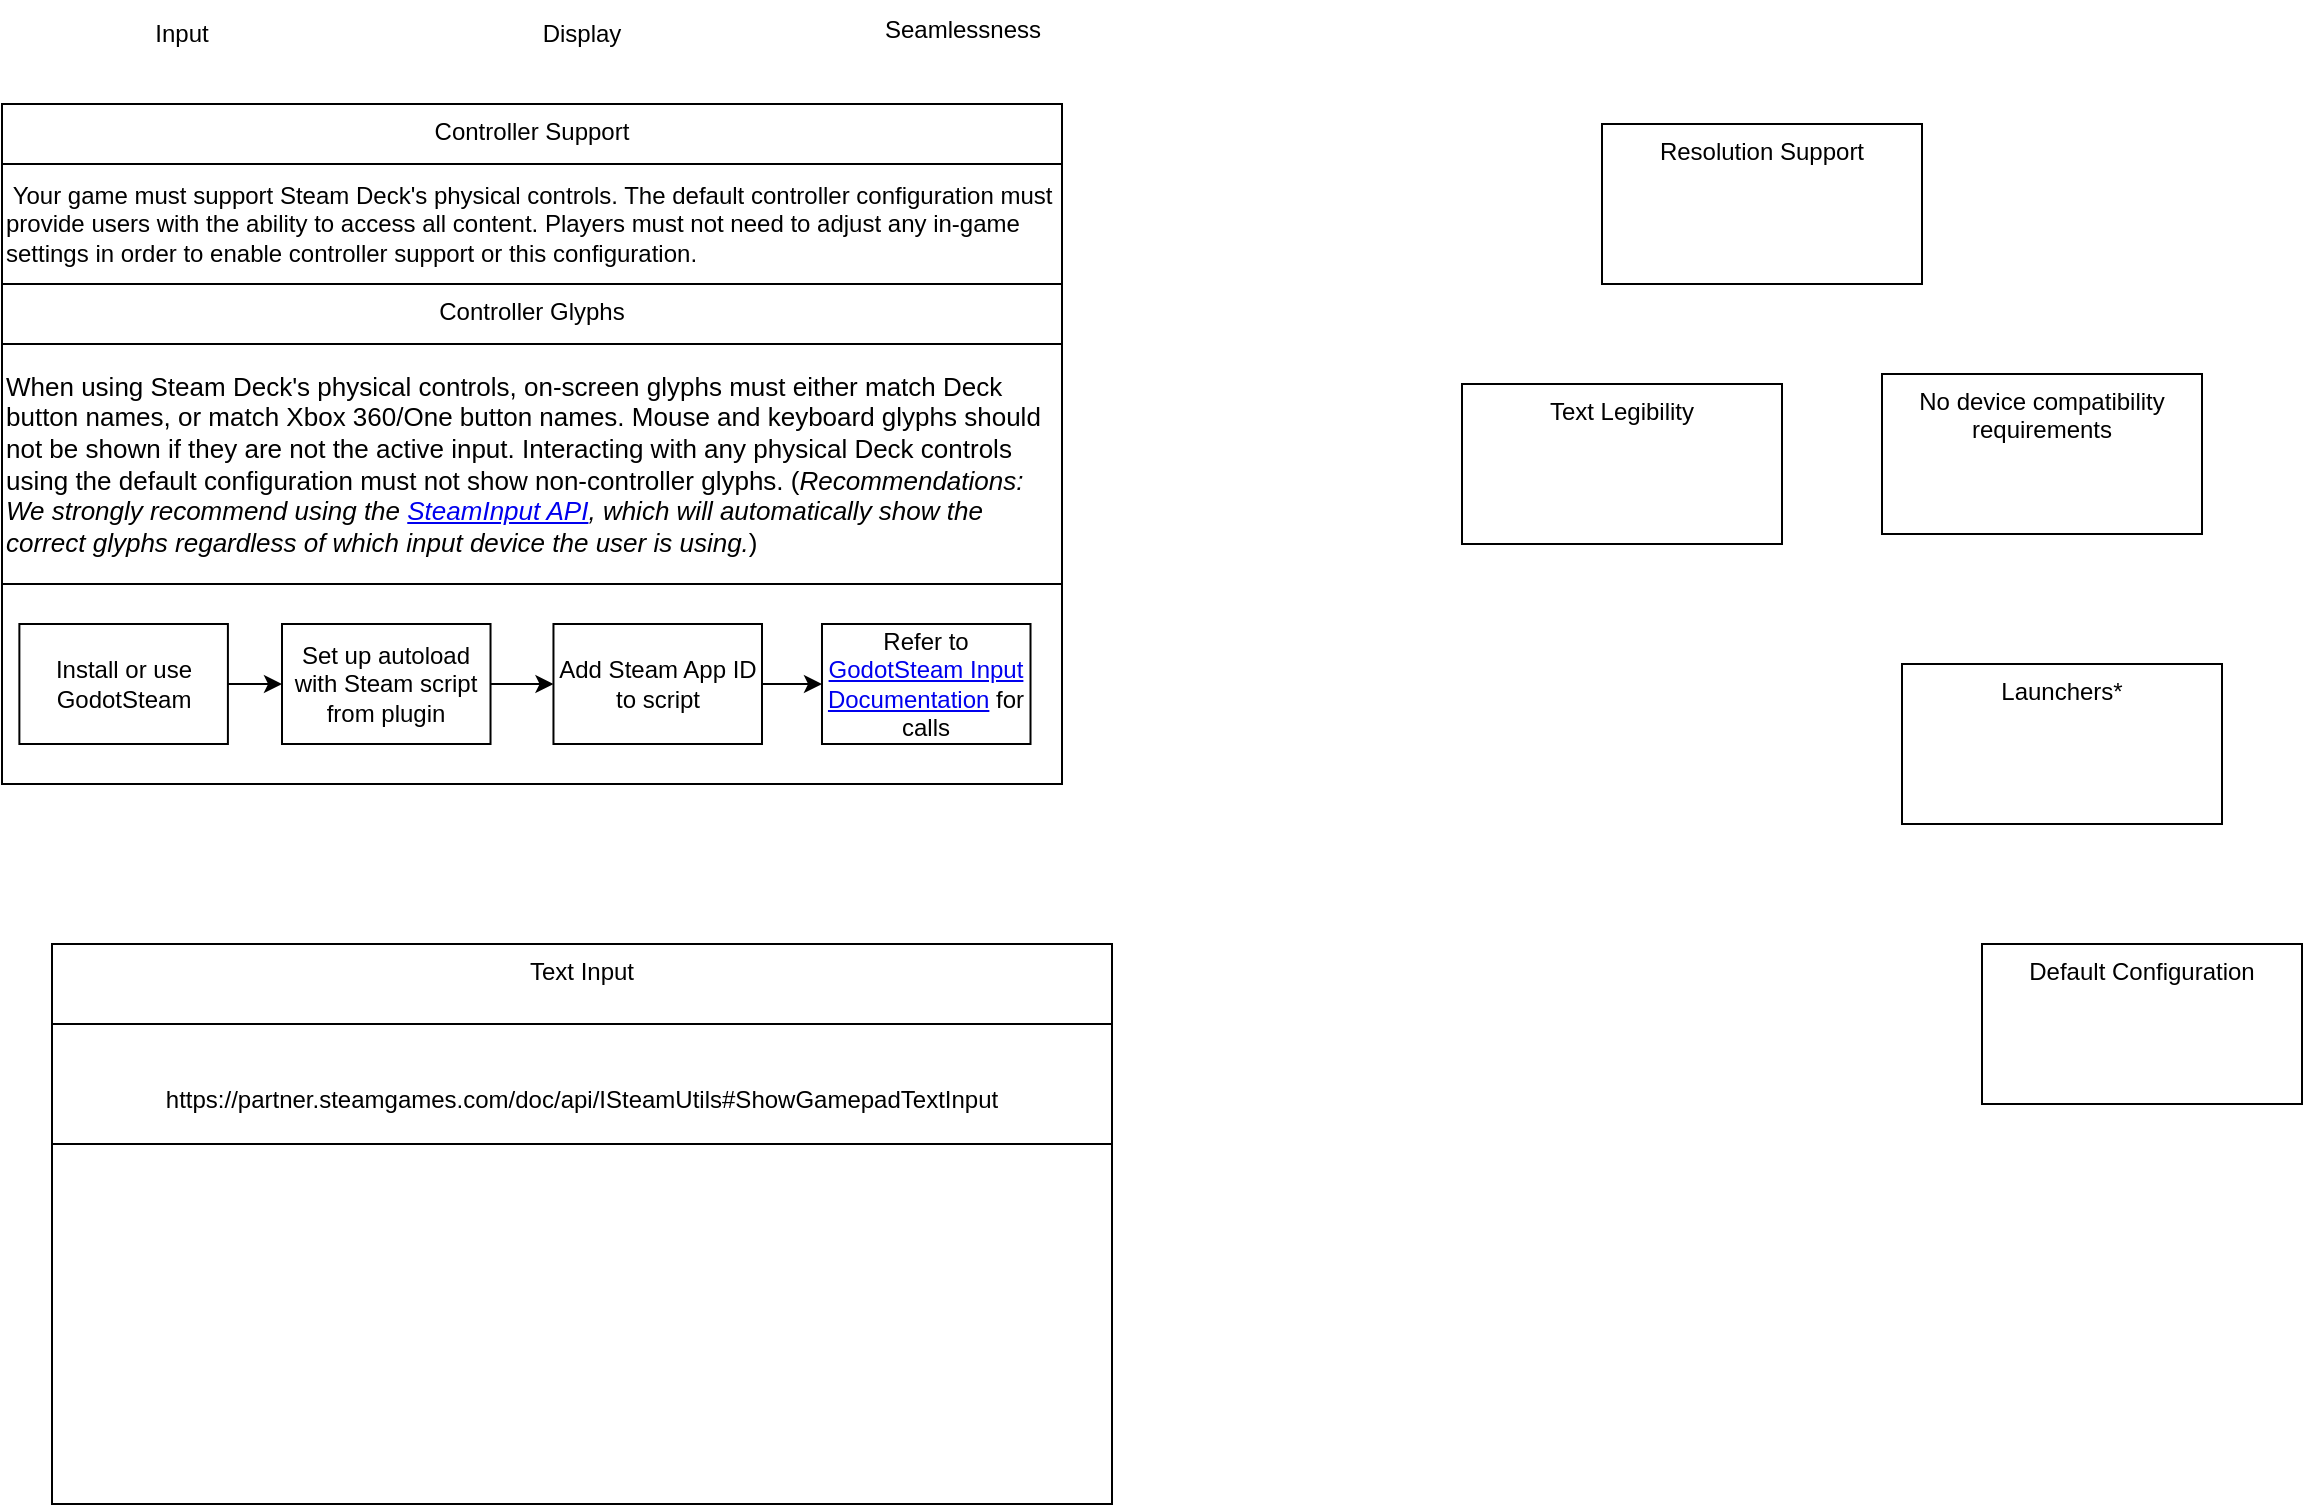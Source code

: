 <mxfile version="22.1.7" type="github">
  <diagram id="k-BuP4soah1h3poQQQ5J" name="SteamworksSDK Checklist">
    <mxGraphModel dx="1434" dy="774" grid="1" gridSize="10" guides="1" tooltips="1" connect="1" arrows="1" fold="1" page="1" pageScale="1" pageWidth="850" pageHeight="1100" math="0" shadow="0">
      <root>
        <mxCell id="0" />
        <mxCell id="1" parent="0" />
        <mxCell id="pC0vIboM5VZAy-pBozo2-2" value="Controller Glyphs" style="rounded=0;whiteSpace=wrap;html=1;verticalAlign=top;container=1;recursiveResize=0;" parent="1" vertex="1">
          <mxGeometry x="70" y="220" width="530" height="250" as="geometry">
            <mxRectangle x="70" y="220" width="140" height="30" as="alternateBounds" />
          </mxGeometry>
        </mxCell>
        <mxCell id="pC0vIboM5VZAy-pBozo2-18" value="" style="edgeStyle=orthogonalEdgeStyle;rounded=0;orthogonalLoop=1;jettySize=auto;html=1;" parent="pC0vIboM5VZAy-pBozo2-2" source="pC0vIboM5VZAy-pBozo2-16" target="pC0vIboM5VZAy-pBozo2-17" edge="1">
          <mxGeometry relative="1" as="geometry" />
        </mxCell>
        <mxCell id="pC0vIboM5VZAy-pBozo2-16" value="Install or use GodotSteam" style="rounded=0;whiteSpace=wrap;html=1;" parent="pC0vIboM5VZAy-pBozo2-2" vertex="1">
          <mxGeometry x="8.689" y="170" width="104.262" height="60" as="geometry" />
        </mxCell>
        <mxCell id="pC0vIboM5VZAy-pBozo2-20" value="" style="edgeStyle=orthogonalEdgeStyle;rounded=0;orthogonalLoop=1;jettySize=auto;html=1;" parent="pC0vIboM5VZAy-pBozo2-2" source="pC0vIboM5VZAy-pBozo2-17" target="pC0vIboM5VZAy-pBozo2-19" edge="1">
          <mxGeometry relative="1" as="geometry" />
        </mxCell>
        <mxCell id="pC0vIboM5VZAy-pBozo2-17" value="Set up autoload with Steam script from plugin" style="whiteSpace=wrap;html=1;rounded=0;" parent="pC0vIboM5VZAy-pBozo2-2" vertex="1">
          <mxGeometry x="139.998" y="170" width="104.262" height="60" as="geometry" />
        </mxCell>
        <mxCell id="pC0vIboM5VZAy-pBozo2-22" value="" style="edgeStyle=orthogonalEdgeStyle;rounded=0;orthogonalLoop=1;jettySize=auto;html=1;" parent="pC0vIboM5VZAy-pBozo2-2" source="pC0vIboM5VZAy-pBozo2-19" target="pC0vIboM5VZAy-pBozo2-21" edge="1">
          <mxGeometry relative="1" as="geometry" />
        </mxCell>
        <mxCell id="pC0vIboM5VZAy-pBozo2-19" value="Add Steam App ID to script" style="whiteSpace=wrap;html=1;rounded=0;" parent="pC0vIboM5VZAy-pBozo2-2" vertex="1">
          <mxGeometry x="275.737" y="170" width="104.262" height="60" as="geometry" />
        </mxCell>
        <mxCell id="pC0vIboM5VZAy-pBozo2-21" value="Refer to &lt;a href=&quot;https://godotsteam.com/classes/input/&quot;&gt;GodotSteam Input Documentation&lt;/a&gt; for calls" style="whiteSpace=wrap;html=1;rounded=0;" parent="pC0vIboM5VZAy-pBozo2-2" vertex="1">
          <mxGeometry x="409.997" y="170" width="104.262" height="60" as="geometry" />
        </mxCell>
        <mxCell id="pC0vIboM5VZAy-pBozo2-15" value="&lt;p style=&quot;font-size: 13px;&quot;&gt;When using Steam Deck&#39;s physical controls, on-screen glyphs must either match Deck button names, or match Xbox 360/One button names. Mouse and keyboard glyphs should not be shown if they are not the active input. Interacting with any physical Deck controls using the default configuration must not show non-controller glyphs. (&lt;i style=&quot;font-family: &amp;quot;Motiva Sans&amp;quot;, sans-serif;&quot;&gt;Recommendations: We strongly recommend using the&amp;nbsp;&lt;a style=&quot;border: 0px; margin: 0px; padding: 0px;&quot; rel=&quot;noreferrer&quot; target=&quot;_blank&quot; href=&quot;https://partner.steamgames.com/doc/api/isteaminput&quot;&gt;SteamInput API&lt;/a&gt;, which will automatically show the correct glyphs regardless of which input device the user is using.&lt;/i&gt;&lt;span style=&quot;font-family: &amp;quot;Motiva Sans&amp;quot;, sans-serif;&quot;&gt;)&lt;/span&gt;&lt;/p&gt;" style="rounded=0;whiteSpace=wrap;html=1;align=left;recursiveResize=0;" parent="pC0vIboM5VZAy-pBozo2-2" vertex="1">
          <mxGeometry y="30" width="530" height="120" as="geometry" />
        </mxCell>
        <mxCell id="pC0vIboM5VZAy-pBozo2-3" value="Text Input" style="rounded=0;whiteSpace=wrap;html=1;verticalAlign=top;container=1;" parent="1" vertex="1">
          <mxGeometry x="95" y="550" width="530" height="280" as="geometry" />
        </mxCell>
        <mxCell id="pAkYzeAB4W399V6Kurm9-1" value="&lt;div&gt;&lt;br&gt;&lt;/div&gt;&lt;div&gt;https://partner.steamgames.com/doc/api/ISteamUtils#ShowGamepadTextInput&lt;/div&gt;" style="rounded=0;whiteSpace=wrap;html=1;" vertex="1" parent="pC0vIboM5VZAy-pBozo2-3">
          <mxGeometry y="40" width="530" height="60" as="geometry" />
        </mxCell>
        <mxCell id="pC0vIboM5VZAy-pBozo2-4" value="Resolution Support" style="rounded=0;whiteSpace=wrap;html=1;verticalAlign=top;container=1;" parent="1" vertex="1">
          <mxGeometry x="870" y="140" width="160" height="80" as="geometry" />
        </mxCell>
        <mxCell id="pC0vIboM5VZAy-pBozo2-5" value="Default Configuration" style="rounded=0;whiteSpace=wrap;html=1;verticalAlign=top;container=1;" parent="1" vertex="1">
          <mxGeometry x="1060" y="550" width="160" height="80" as="geometry" />
        </mxCell>
        <mxCell id="pC0vIboM5VZAy-pBozo2-6" value="Text Legibility" style="rounded=0;whiteSpace=wrap;html=1;verticalAlign=top;container=1;" parent="1" vertex="1">
          <mxGeometry x="800" y="270" width="160" height="80" as="geometry" />
        </mxCell>
        <mxCell id="pC0vIboM5VZAy-pBozo2-7" value="No device compatibility requirements" style="rounded=0;whiteSpace=wrap;html=1;verticalAlign=top;container=1;" parent="1" vertex="1">
          <mxGeometry x="1010" y="265" width="160" height="80" as="geometry" />
        </mxCell>
        <mxCell id="pC0vIboM5VZAy-pBozo2-8" value="Launchers*" style="rounded=0;whiteSpace=wrap;html=1;verticalAlign=top;container=1;" parent="1" vertex="1">
          <mxGeometry x="1020" y="410" width="160" height="80" as="geometry" />
        </mxCell>
        <mxCell id="pC0vIboM5VZAy-pBozo2-9" value="Input" style="text;html=1;strokeColor=none;fillColor=none;align=center;verticalAlign=middle;whiteSpace=wrap;rounded=0;" parent="1" vertex="1">
          <mxGeometry x="130" y="80" width="60" height="30" as="geometry" />
        </mxCell>
        <mxCell id="pC0vIboM5VZAy-pBozo2-10" value="Display" style="text;html=1;strokeColor=none;fillColor=none;align=center;verticalAlign=middle;whiteSpace=wrap;rounded=0;" parent="1" vertex="1">
          <mxGeometry x="330" y="80" width="60" height="30" as="geometry" />
        </mxCell>
        <mxCell id="pC0vIboM5VZAy-pBozo2-12" value="Seamlessness" style="text;html=1;align=center;verticalAlign=middle;resizable=0;points=[];autosize=1;strokeColor=none;fillColor=none;" parent="1" vertex="1">
          <mxGeometry x="500" y="78" width="100" height="30" as="geometry" />
        </mxCell>
        <mxCell id="pC0vIboM5VZAy-pBozo2-1" value="Controller Support" style="rounded=0;whiteSpace=wrap;html=1;container=1;verticalAlign=top;recursiveResize=0;" parent="1" vertex="1">
          <mxGeometry x="70" y="130" width="530" height="90" as="geometry">
            <mxRectangle x="70" y="130" width="530" height="30" as="alternateBounds" />
          </mxGeometry>
        </mxCell>
        <mxCell id="pC0vIboM5VZAy-pBozo2-13" value="&amp;nbsp;Your game must support Steam Deck&#39;s physical controls. The default controller configuration must provide users with the ability to access all content. Players must not need to adjust any in-game settings in order to enable controller support or this configuration." style="rounded=0;whiteSpace=wrap;html=1;align=left;" parent="pC0vIboM5VZAy-pBozo2-1" vertex="1">
          <mxGeometry y="30" width="530" height="60" as="geometry" />
        </mxCell>
      </root>
    </mxGraphModel>
  </diagram>
</mxfile>

